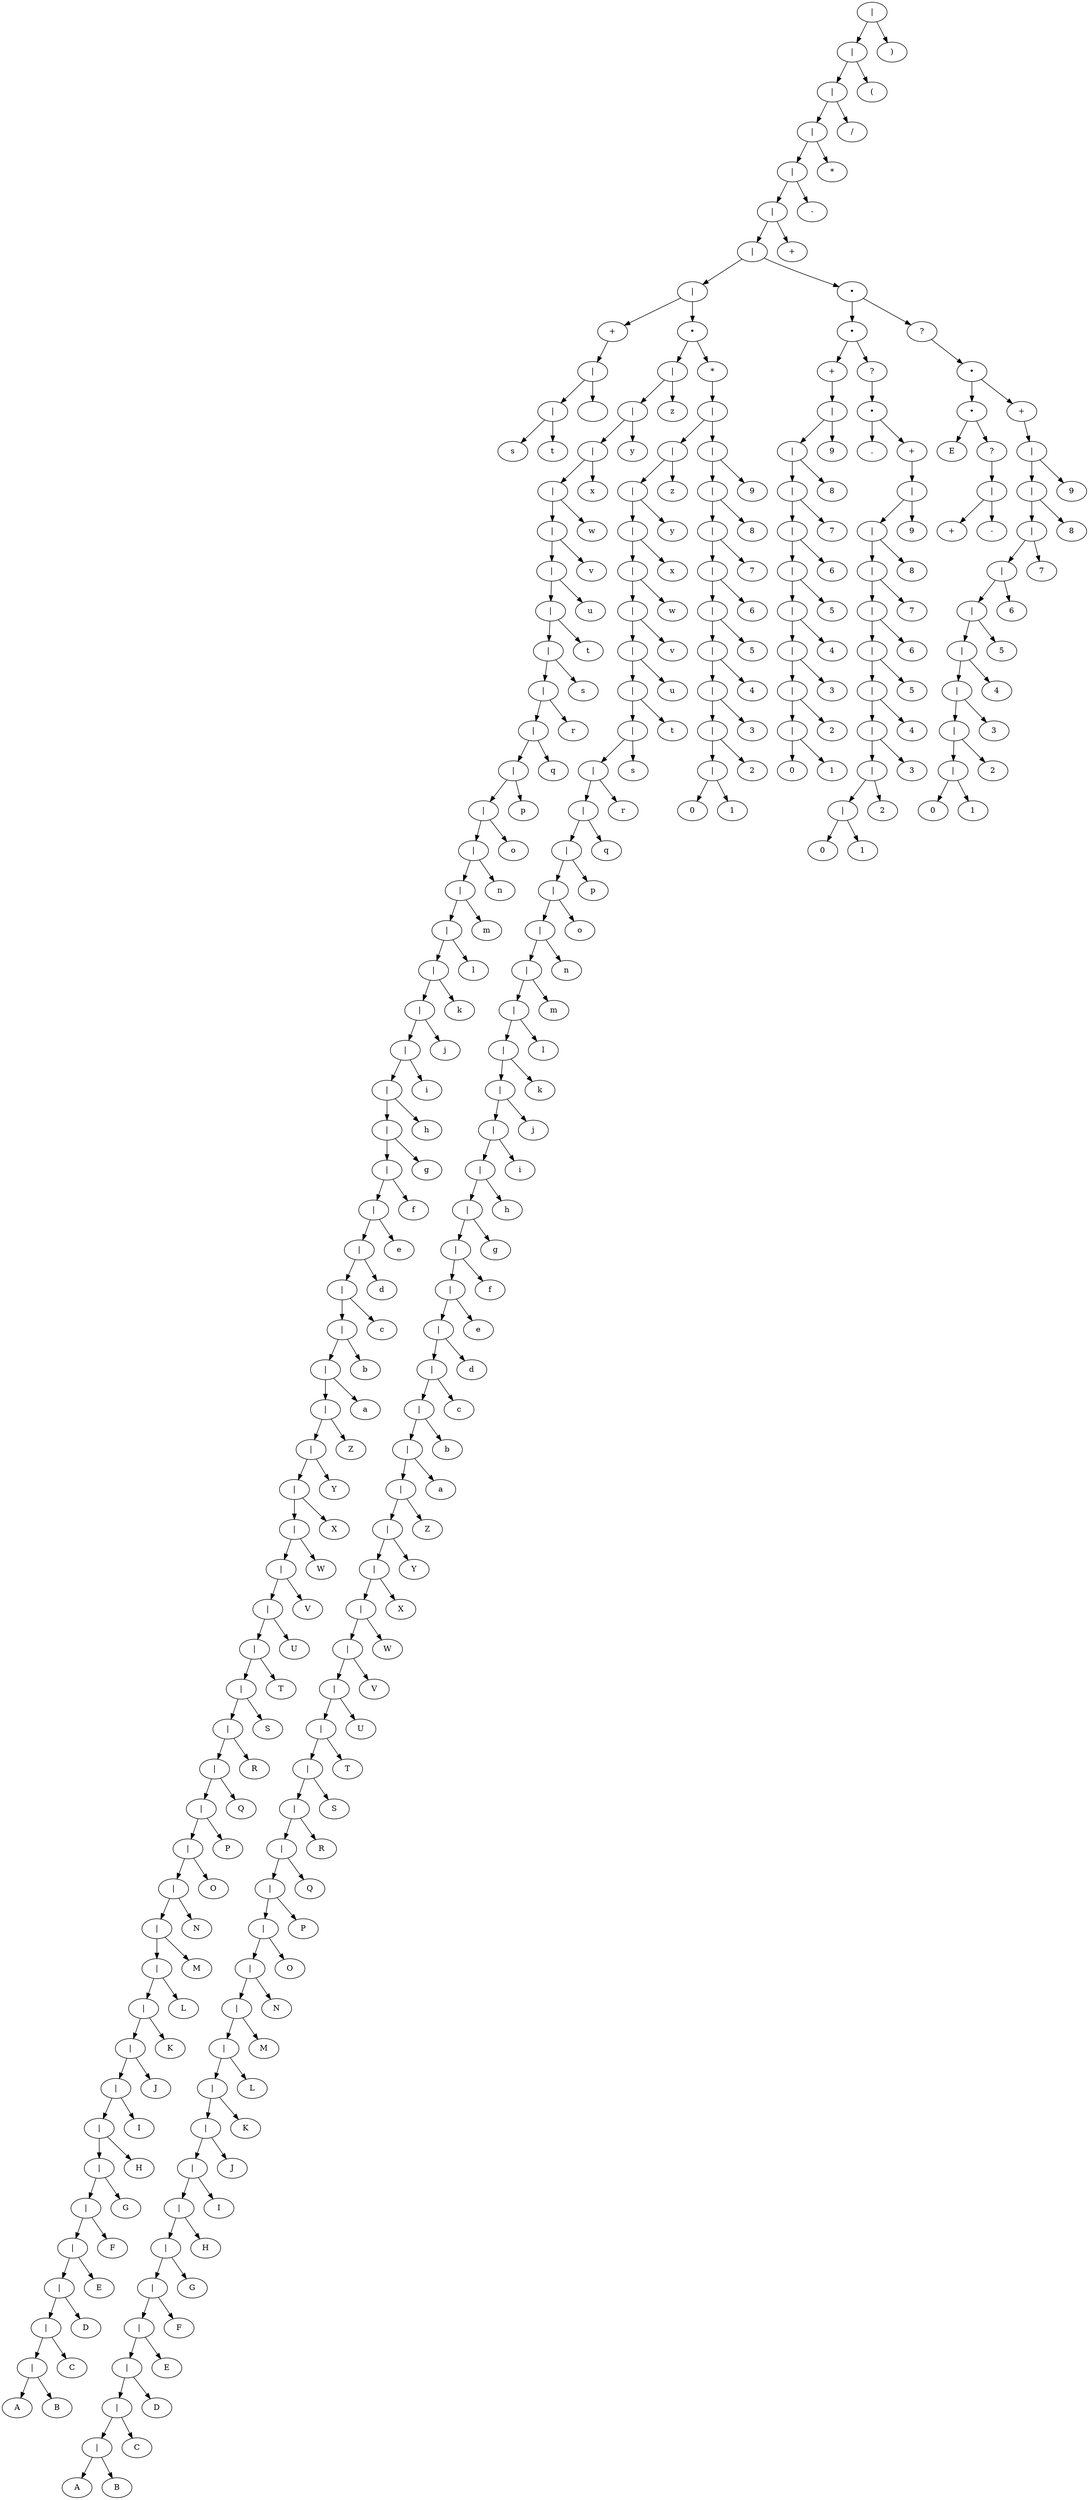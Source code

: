 digraph {
	2080228868976 [label="|"]
	2080228868976 -> 2080228868784
	2080228868784 [label="|"]
	2080228868784 -> 2080228868592
	2080228868592 [label="|"]
	2080228868592 -> 2080228868400
	2080228868400 [label="|"]
	2080228868400 -> 2080228868208
	2080228868208 [label="|"]
	2080228868208 -> 2080228851568
	2080228851568 [label="|"]
	2080228851568 -> 2080228851376
	2080228851376 [label="|"]
	2080228851376 -> 2080228844272
	2080228844272 [label="|"]
	2080228844272 -> 2080228773072
	2080228773072 [label="+"]
	2080228773072 -> 2080228772976
	2080228772976 [label="|"]
	2080228772976 -> 2080220508896
	2080220508896 [label="|"]
	2080220508896 -> 2080220508992
	2080220508992 [label="\s"]
	2080220508896 -> 2080220508752
	2080220508752 [label="\t"]
	2080228772976 -> 2080228772928
	2080228772928 [label="\n"]
	2080228844272 -> 2080228844176
	2080228844176 [label="•"]
	2080228844176 -> 2080228782960
	2080228782960 [label="|"]
	2080228782960 -> 2080228782768
	2080228782768 [label="|"]
	2080228782768 -> 2080228782576
	2080228782576 [label="|"]
	2080228782576 -> 2080228782384
	2080228782384 [label="|"]
	2080228782384 -> 2080228782192
	2080228782192 [label="|"]
	2080228782192 -> 2080228782000
	2080228782000 [label="|"]
	2080228782000 -> 2080228781808
	2080228781808 [label="|"]
	2080228781808 -> 2080228781616
	2080228781616 [label="|"]
	2080228781616 -> 2080228781424
	2080228781424 [label="|"]
	2080228781424 -> 2080228781232
	2080228781232 [label="|"]
	2080228781232 -> 2080228781040
	2080228781040 [label="|"]
	2080228781040 -> 2080228780848
	2080228780848 [label="|"]
	2080228780848 -> 2080228780656
	2080228780656 [label="|"]
	2080228780656 -> 2080228780464
	2080228780464 [label="|"]
	2080228780464 -> 2080228780272
	2080228780272 [label="|"]
	2080228780272 -> 2080228780080
	2080228780080 [label="|"]
	2080228780080 -> 2080228779888
	2080228779888 [label="|"]
	2080228779888 -> 2080228779696
	2080228779696 [label="|"]
	2080228779696 -> 2080228779504
	2080228779504 [label="|"]
	2080228779504 -> 2080228779312
	2080228779312 [label="|"]
	2080228779312 -> 2080228779120
	2080228779120 [label="|"]
	2080228779120 -> 2080228778928
	2080228778928 [label="|"]
	2080228778928 -> 2080228778736
	2080228778736 [label="|"]
	2080228778736 -> 2080228778544
	2080228778544 [label="|"]
	2080228778544 -> 2080228778352
	2080228778352 [label="|"]
	2080228778352 -> 2080228778160
	2080228778160 [label="|"]
	2080228778160 -> 2080228777968
	2080228777968 [label="|"]
	2080228777968 -> 2080228777776
	2080228777776 [label="|"]
	2080228777776 -> 2080228777584
	2080228777584 [label="|"]
	2080228777584 -> 2080228777392
	2080228777392 [label="|"]
	2080228777392 -> 2080228777200
	2080228777200 [label="|"]
	2080228777200 -> 2080228777008
	2080228777008 [label="|"]
	2080228777008 -> 2080228776816
	2080228776816 [label="|"]
	2080228776816 -> 2080228776624
	2080228776624 [label="|"]
	2080228776624 -> 2080228776432
	2080228776432 [label="|"]
	2080228776432 -> 2080228776240
	2080228776240 [label="|"]
	2080228776240 -> 2080228776048
	2080228776048 [label="|"]
	2080228776048 -> 2080228775856
	2080228775856 [label="|"]
	2080228775856 -> 2080228775664
	2080228775664 [label="|"]
	2080228775664 -> 2080228775472
	2080228775472 [label="|"]
	2080228775472 -> 2080228775280
	2080228775280 [label="|"]
	2080228775280 -> 2080228775088
	2080228775088 [label="|"]
	2080228775088 -> 2080228774896
	2080228774896 [label="|"]
	2080228774896 -> 2080228774704
	2080228774704 [label="|"]
	2080228774704 -> 2080228774512
	2080228774512 [label="|"]
	2080228774512 -> 2080228774320
	2080228774320 [label="|"]
	2080228774320 -> 2080228774128
	2080228774128 [label="|"]
	2080228774128 -> 2080228773936
	2080228773936 [label="|"]
	2080228773936 -> 2080228773744
	2080228773744 [label="|"]
	2080228773744 -> 2080228773552
	2080228773552 [label="|"]
	2080228773552 -> 2080228773360
	2080228773360 [label="|"]
	2080228773360 -> 2080228773168
	2080228773168 [label=A]
	2080228773360 -> 2080228773264
	2080228773264 [label=B]
	2080228773552 -> 2080228773456
	2080228773456 [label=C]
	2080228773744 -> 2080228773648
	2080228773648 [label=D]
	2080228773936 -> 2080228773840
	2080228773840 [label=E]
	2080228774128 -> 2080228774032
	2080228774032 [label=F]
	2080228774320 -> 2080228774224
	2080228774224 [label=G]
	2080228774512 -> 2080228774416
	2080228774416 [label=H]
	2080228774704 -> 2080228774608
	2080228774608 [label=I]
	2080228774896 -> 2080228774800
	2080228774800 [label=J]
	2080228775088 -> 2080228774992
	2080228774992 [label=K]
	2080228775280 -> 2080228775184
	2080228775184 [label=L]
	2080228775472 -> 2080228775376
	2080228775376 [label=M]
	2080228775664 -> 2080228775568
	2080228775568 [label=N]
	2080228775856 -> 2080228775760
	2080228775760 [label=O]
	2080228776048 -> 2080228775952
	2080228775952 [label=P]
	2080228776240 -> 2080228776144
	2080228776144 [label=Q]
	2080228776432 -> 2080228776336
	2080228776336 [label=R]
	2080228776624 -> 2080228776528
	2080228776528 [label=S]
	2080228776816 -> 2080228776720
	2080228776720 [label=T]
	2080228777008 -> 2080228776912
	2080228776912 [label=U]
	2080228777200 -> 2080228777104
	2080228777104 [label=V]
	2080228777392 -> 2080228777296
	2080228777296 [label=W]
	2080228777584 -> 2080228777488
	2080228777488 [label=X]
	2080228777776 -> 2080228777680
	2080228777680 [label=Y]
	2080228777968 -> 2080228777872
	2080228777872 [label=Z]
	2080228778160 -> 2080228778064
	2080228778064 [label=a]
	2080228778352 -> 2080228778256
	2080228778256 [label=b]
	2080228778544 -> 2080228778448
	2080228778448 [label=c]
	2080228778736 -> 2080228778640
	2080228778640 [label=d]
	2080228778928 -> 2080228778832
	2080228778832 [label=e]
	2080228779120 -> 2080228779024
	2080228779024 [label=f]
	2080228779312 -> 2080228779216
	2080228779216 [label=g]
	2080228779504 -> 2080228779408
	2080228779408 [label=h]
	2080228779696 -> 2080228779600
	2080228779600 [label=i]
	2080228779888 -> 2080228779792
	2080228779792 [label=j]
	2080228780080 -> 2080228779984
	2080228779984 [label=k]
	2080228780272 -> 2080228780176
	2080228780176 [label=l]
	2080228780464 -> 2080228780368
	2080228780368 [label=m]
	2080228780656 -> 2080228780560
	2080228780560 [label=n]
	2080228780848 -> 2080228780752
	2080228780752 [label=o]
	2080228781040 -> 2080228780944
	2080228780944 [label=p]
	2080228781232 -> 2080228781136
	2080228781136 [label=q]
	2080228781424 -> 2080228781328
	2080228781328 [label=r]
	2080228781616 -> 2080228781520
	2080228781520 [label=s]
	2080228781808 -> 2080228781712
	2080228781712 [label=t]
	2080228782000 -> 2080228781904
	2080228781904 [label=u]
	2080228782192 -> 2080228782096
	2080228782096 [label=v]
	2080228782384 -> 2080228782288
	2080228782288 [label=w]
	2080228782576 -> 2080228782480
	2080228782480 [label=x]
	2080228782768 -> 2080228782672
	2080228782672 [label=y]
	2080228782960 -> 2080228782864
	2080228782864 [label=z]
	2080228844176 -> 2080228844080
	2080228844080 [label="*"]
	2080228844080 -> 2080228843984
	2080228843984 [label="|"]
	2080228843984 -> 2080228842064
	2080228842064 [label="|"]
	2080228842064 -> 2080228841872
	2080228841872 [label="|"]
	2080228841872 -> 2080228841680
	2080228841680 [label="|"]
	2080228841680 -> 2080228841488
	2080228841488 [label="|"]
	2080228841488 -> 2080228841296
	2080228841296 [label="|"]
	2080228841296 -> 2080228841104
	2080228841104 [label="|"]
	2080228841104 -> 2080228840912
	2080228840912 [label="|"]
	2080228840912 -> 2080228840720
	2080228840720 [label="|"]
	2080228840720 -> 2080228840528
	2080228840528 [label="|"]
	2080228840528 -> 2080228840336
	2080228840336 [label="|"]
	2080228840336 -> 2080228840144
	2080228840144 [label="|"]
	2080228840144 -> 2080228839952
	2080228839952 [label="|"]
	2080228839952 -> 2080228839760
	2080228839760 [label="|"]
	2080228839760 -> 2080228839568
	2080228839568 [label="|"]
	2080228839568 -> 2080228839376
	2080228839376 [label="|"]
	2080228839376 -> 2080228839184
	2080228839184 [label="|"]
	2080228839184 -> 2080228838992
	2080228838992 [label="|"]
	2080228838992 -> 2080228838800
	2080228838800 [label="|"]
	2080228838800 -> 2080228838608
	2080228838608 [label="|"]
	2080228838608 -> 2080228838416
	2080228838416 [label="|"]
	2080228838416 -> 2080228838224
	2080228838224 [label="|"]
	2080228838224 -> 2080228838032
	2080228838032 [label="|"]
	2080228838032 -> 2080228837840
	2080228837840 [label="|"]
	2080228837840 -> 2080228837648
	2080228837648 [label="|"]
	2080228837648 -> 2080228837456
	2080228837456 [label="|"]
	2080228837456 -> 2080228837264
	2080228837264 [label="|"]
	2080228837264 -> 2080228837072
	2080228837072 [label="|"]
	2080228837072 -> 2080228836880
	2080228836880 [label="|"]
	2080228836880 -> 2080228836688
	2080228836688 [label="|"]
	2080228836688 -> 2080228836496
	2080228836496 [label="|"]
	2080228836496 -> 2080228836304
	2080228836304 [label="|"]
	2080228836304 -> 2080228836112
	2080228836112 [label="|"]
	2080228836112 -> 2080228835920
	2080228835920 [label="|"]
	2080228835920 -> 2080228835728
	2080228835728 [label="|"]
	2080228835728 -> 2080228835536
	2080228835536 [label="|"]
	2080228835536 -> 2080228786128
	2080228786128 [label="|"]
	2080228786128 -> 2080228785936
	2080228785936 [label="|"]
	2080228785936 -> 2080228785744
	2080228785744 [label="|"]
	2080228785744 -> 2080228785552
	2080228785552 [label="|"]
	2080228785552 -> 2080228785360
	2080228785360 [label="|"]
	2080228785360 -> 2080228785168
	2080228785168 [label="|"]
	2080228785168 -> 2080228784976
	2080228784976 [label="|"]
	2080228784976 -> 2080228784784
	2080228784784 [label="|"]
	2080228784784 -> 2080228784592
	2080228784592 [label="|"]
	2080228784592 -> 2080228784400
	2080228784400 [label="|"]
	2080228784400 -> 2080228784208
	2080228784208 [label="|"]
	2080228784208 -> 2080228784016
	2080228784016 [label="|"]
	2080228784016 -> 2080228783824
	2080228783824 [label="|"]
	2080228783824 -> 2080228783632
	2080228783632 [label="|"]
	2080228783632 -> 2080228783440
	2080228783440 [label="|"]
	2080228783440 -> 2080228783248
	2080228783248 [label="|"]
	2080228783248 -> 2080228783056
	2080228783056 [label=A]
	2080228783248 -> 2080228783152
	2080228783152 [label=B]
	2080228783440 -> 2080228783344
	2080228783344 [label=C]
	2080228783632 -> 2080228783536
	2080228783536 [label=D]
	2080228783824 -> 2080228783728
	2080228783728 [label=E]
	2080228784016 -> 2080228783920
	2080228783920 [label=F]
	2080228784208 -> 2080228784112
	2080228784112 [label=G]
	2080228784400 -> 2080228784304
	2080228784304 [label=H]
	2080228784592 -> 2080228784496
	2080228784496 [label=I]
	2080228784784 -> 2080228784688
	2080228784688 [label=J]
	2080228784976 -> 2080228784880
	2080228784880 [label=K]
	2080228785168 -> 2080228785072
	2080228785072 [label=L]
	2080228785360 -> 2080228785264
	2080228785264 [label=M]
	2080228785552 -> 2080228785456
	2080228785456 [label=N]
	2080228785744 -> 2080228785648
	2080228785648 [label=O]
	2080228785936 -> 2080228785840
	2080228785840 [label=P]
	2080228786128 -> 2080228786032
	2080228786032 [label=Q]
	2080228835536 -> 2080228835440
	2080228835440 [label=R]
	2080228835728 -> 2080228835632
	2080228835632 [label=S]
	2080228835920 -> 2080228835824
	2080228835824 [label=T]
	2080228836112 -> 2080228836016
	2080228836016 [label=U]
	2080228836304 -> 2080228836208
	2080228836208 [label=V]
	2080228836496 -> 2080228836400
	2080228836400 [label=W]
	2080228836688 -> 2080228836592
	2080228836592 [label=X]
	2080228836880 -> 2080228836784
	2080228836784 [label=Y]
	2080228837072 -> 2080228836976
	2080228836976 [label=Z]
	2080228837264 -> 2080228837168
	2080228837168 [label=a]
	2080228837456 -> 2080228837360
	2080228837360 [label=b]
	2080228837648 -> 2080228837552
	2080228837552 [label=c]
	2080228837840 -> 2080228837744
	2080228837744 [label=d]
	2080228838032 -> 2080228837936
	2080228837936 [label=e]
	2080228838224 -> 2080228838128
	2080228838128 [label=f]
	2080228838416 -> 2080228838320
	2080228838320 [label=g]
	2080228838608 -> 2080228838512
	2080228838512 [label=h]
	2080228838800 -> 2080228838704
	2080228838704 [label=i]
	2080228838992 -> 2080228838896
	2080228838896 [label=j]
	2080228839184 -> 2080228839088
	2080228839088 [label=k]
	2080228839376 -> 2080228839280
	2080228839280 [label=l]
	2080228839568 -> 2080228839472
	2080228839472 [label=m]
	2080228839760 -> 2080228839664
	2080228839664 [label=n]
	2080228839952 -> 2080228839856
	2080228839856 [label=o]
	2080228840144 -> 2080228840048
	2080228840048 [label=p]
	2080228840336 -> 2080228840240
	2080228840240 [label=q]
	2080228840528 -> 2080228840432
	2080228840432 [label=r]
	2080228840720 -> 2080228840624
	2080228840624 [label=s]
	2080228840912 -> 2080228840816
	2080228840816 [label=t]
	2080228841104 -> 2080228841008
	2080228841008 [label=u]
	2080228841296 -> 2080228841200
	2080228841200 [label=v]
	2080228841488 -> 2080228841392
	2080228841392 [label=w]
	2080228841680 -> 2080228841584
	2080228841584 [label=x]
	2080228841872 -> 2080228841776
	2080228841776 [label=y]
	2080228842064 -> 2080228841968
	2080228841968 [label=z]
	2080228843984 -> 2080228843888
	2080228843888 [label="|"]
	2080228843888 -> 2080228843696
	2080228843696 [label="|"]
	2080228843696 -> 2080228843504
	2080228843504 [label="|"]
	2080228843504 -> 2080228843312
	2080228843312 [label="|"]
	2080228843312 -> 2080228843120
	2080228843120 [label="|"]
	2080228843120 -> 2080228842928
	2080228842928 [label="|"]
	2080228842928 -> 2080228842736
	2080228842736 [label="|"]
	2080228842736 -> 2080228842544
	2080228842544 [label="|"]
	2080228842544 -> 2080228842352
	2080228842352 [label="|"]
	2080228842352 -> 2080228842160
	2080228842160 [label=0]
	2080228842352 -> 2080228842256
	2080228842256 [label=1]
	2080228842544 -> 2080228842448
	2080228842448 [label=2]
	2080228842736 -> 2080228842640
	2080228842640 [label=3]
	2080228842928 -> 2080228842832
	2080228842832 [label=4]
	2080228843120 -> 2080228843024
	2080228843024 [label=5]
	2080228843312 -> 2080228843216
	2080228843216 [label=6]
	2080228843504 -> 2080228843408
	2080228843408 [label=7]
	2080228843696 -> 2080228843600
	2080228843600 [label=8]
	2080228843888 -> 2080228843792
	2080228843792 [label=9]
	2080228851376 -> 2080228851280
	2080228851280 [label="•"]
	2080228851280 -> 2080228848496
	2080228848496 [label="•"]
	2080228848496 -> 2080228846192
	2080228846192 [label="+"]
	2080228846192 -> 2080228846096
	2080228846096 [label="|"]
	2080228846096 -> 2080228845904
	2080228845904 [label="|"]
	2080228845904 -> 2080228845712
	2080228845712 [label="|"]
	2080228845712 -> 2080228845520
	2080228845520 [label="|"]
	2080228845520 -> 2080228845328
	2080228845328 [label="|"]
	2080228845328 -> 2080228845136
	2080228845136 [label="|"]
	2080228845136 -> 2080228844944
	2080228844944 [label="|"]
	2080228844944 -> 2080228844752
	2080228844752 [label="|"]
	2080228844752 -> 2080228844560
	2080228844560 [label="|"]
	2080228844560 -> 2080228844368
	2080228844368 [label=0]
	2080228844560 -> 2080228844464
	2080228844464 [label=1]
	2080228844752 -> 2080228844656
	2080228844656 [label=2]
	2080228844944 -> 2080228844848
	2080228844848 [label=3]
	2080228845136 -> 2080228845040
	2080228845040 [label=4]
	2080228845328 -> 2080228845232
	2080228845232 [label=5]
	2080228845520 -> 2080228845424
	2080228845424 [label=6]
	2080228845712 -> 2080228845616
	2080228845616 [label=7]
	2080228845904 -> 2080228845808
	2080228845808 [label=8]
	2080228846096 -> 2080228846000
	2080228846000 [label=9]
	2080228848496 -> 2080228848400
	2080228848400 [label="?"]
	2080228848400 -> 2080228848304
	2080228848304 [label="•"]
	2080228848304 -> 2080228846288
	2080228846288 [label="."]
	2080228848304 -> 2080228848208
	2080228848208 [label="+"]
	2080228848208 -> 2080228848112
	2080228848112 [label="|"]
	2080228848112 -> 2080228847920
	2080228847920 [label="|"]
	2080228847920 -> 2080228847728
	2080228847728 [label="|"]
	2080228847728 -> 2080228847536
	2080228847536 [label="|"]
	2080228847536 -> 2080228847344
	2080228847344 [label="|"]
	2080228847344 -> 2080228847152
	2080228847152 [label="|"]
	2080228847152 -> 2080228846960
	2080228846960 [label="|"]
	2080228846960 -> 2080228846768
	2080228846768 [label="|"]
	2080228846768 -> 2080228846576
	2080228846576 [label="|"]
	2080228846576 -> 2080228846384
	2080228846384 [label=0]
	2080228846576 -> 2080228846480
	2080228846480 [label=1]
	2080228846768 -> 2080228846672
	2080228846672 [label=2]
	2080228846960 -> 2080228846864
	2080228846864 [label=3]
	2080228847152 -> 2080228847056
	2080228847056 [label=4]
	2080228847344 -> 2080228847248
	2080228847248 [label=5]
	2080228847536 -> 2080228847440
	2080228847440 [label=6]
	2080228847728 -> 2080228847632
	2080228847632 [label=7]
	2080228847920 -> 2080228847824
	2080228847824 [label=8]
	2080228848112 -> 2080228848016
	2080228848016 [label=9]
	2080228851280 -> 2080228851184
	2080228851184 [label="?"]
	2080228851184 -> 2080228851088
	2080228851088 [label="•"]
	2080228851088 -> 2080228849072
	2080228849072 [label="•"]
	2080228849072 -> 2080228848592
	2080228848592 [label=E]
	2080228849072 -> 2080228848976
	2080228848976 [label="?"]
	2080228848976 -> 2080228848880
	2080228848880 [label="|"]
	2080228848880 -> 2080228848688
	2080228848688 [label="+"]
	2080228848880 -> 2080228848784
	2080228848784 [label="-"]
	2080228851088 -> 2080228850992
	2080228850992 [label="+"]
	2080228850992 -> 2080228850896
	2080228850896 [label="|"]
	2080228850896 -> 2080228850704
	2080228850704 [label="|"]
	2080228850704 -> 2080228850512
	2080228850512 [label="|"]
	2080228850512 -> 2080228850320
	2080228850320 [label="|"]
	2080228850320 -> 2080228850128
	2080228850128 [label="|"]
	2080228850128 -> 2080228849936
	2080228849936 [label="|"]
	2080228849936 -> 2080228849744
	2080228849744 [label="|"]
	2080228849744 -> 2080228849552
	2080228849552 [label="|"]
	2080228849552 -> 2080228849360
	2080228849360 [label="|"]
	2080228849360 -> 2080228849168
	2080228849168 [label=0]
	2080228849360 -> 2080228849264
	2080228849264 [label=1]
	2080228849552 -> 2080228849456
	2080228849456 [label=2]
	2080228849744 -> 2080228849648
	2080228849648 [label=3]
	2080228849936 -> 2080228849840
	2080228849840 [label=4]
	2080228850128 -> 2080228850032
	2080228850032 [label=5]
	2080228850320 -> 2080228850224
	2080228850224 [label=6]
	2080228850512 -> 2080228850416
	2080228850416 [label=7]
	2080228850704 -> 2080228850608
	2080228850608 [label=8]
	2080228850896 -> 2080228850800
	2080228850800 [label=9]
	2080228851568 -> 2080228851472
	2080228851472 [label="+"]
	2080228868208 -> 2080228851664
	2080228851664 [label="-"]
	2080228868400 -> 2080228868304
	2080228868304 [label="*"]
	2080228868592 -> 2080228868496
	2080228868496 [label="/"]
	2080228868784 -> 2080228868688
	2080228868688 [label="("]
	2080228868976 -> 2080228868880
	2080228868880 [label=")"]
}
